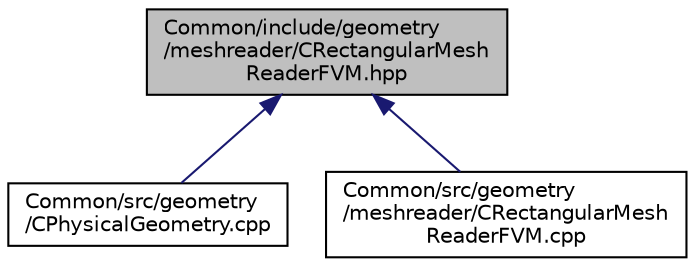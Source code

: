 digraph "Common/include/geometry/meshreader/CRectangularMeshReaderFVM.hpp"
{
 // LATEX_PDF_SIZE
  edge [fontname="Helvetica",fontsize="10",labelfontname="Helvetica",labelfontsize="10"];
  node [fontname="Helvetica",fontsize="10",shape=record];
  Node1 [label="Common/include/geometry\l/meshreader/CRectangularMesh\lReaderFVM.hpp",height=0.2,width=0.4,color="black", fillcolor="grey75", style="filled", fontcolor="black",tooltip="Header file for the class CRectangularMeshReaderFVM. The implementations are in the CRectangularMeshR..."];
  Node1 -> Node2 [dir="back",color="midnightblue",fontsize="10",style="solid",fontname="Helvetica"];
  Node2 [label="Common/src/geometry\l/CPhysicalGeometry.cpp",height=0.2,width=0.4,color="black", fillcolor="white", style="filled",URL="$CPhysicalGeometry_8cpp.html",tooltip="Implementation of the physical geometry class."];
  Node1 -> Node3 [dir="back",color="midnightblue",fontsize="10",style="solid",fontname="Helvetica"];
  Node3 [label="Common/src/geometry\l/meshreader/CRectangularMesh\lReaderFVM.cpp",height=0.2,width=0.4,color="black", fillcolor="white", style="filled",URL="$CRectangularMeshReaderFVM_8cpp.html",tooltip="Reads a 2D rectangular grid into linear partitions for the finite volume solver (FVM)."];
}
